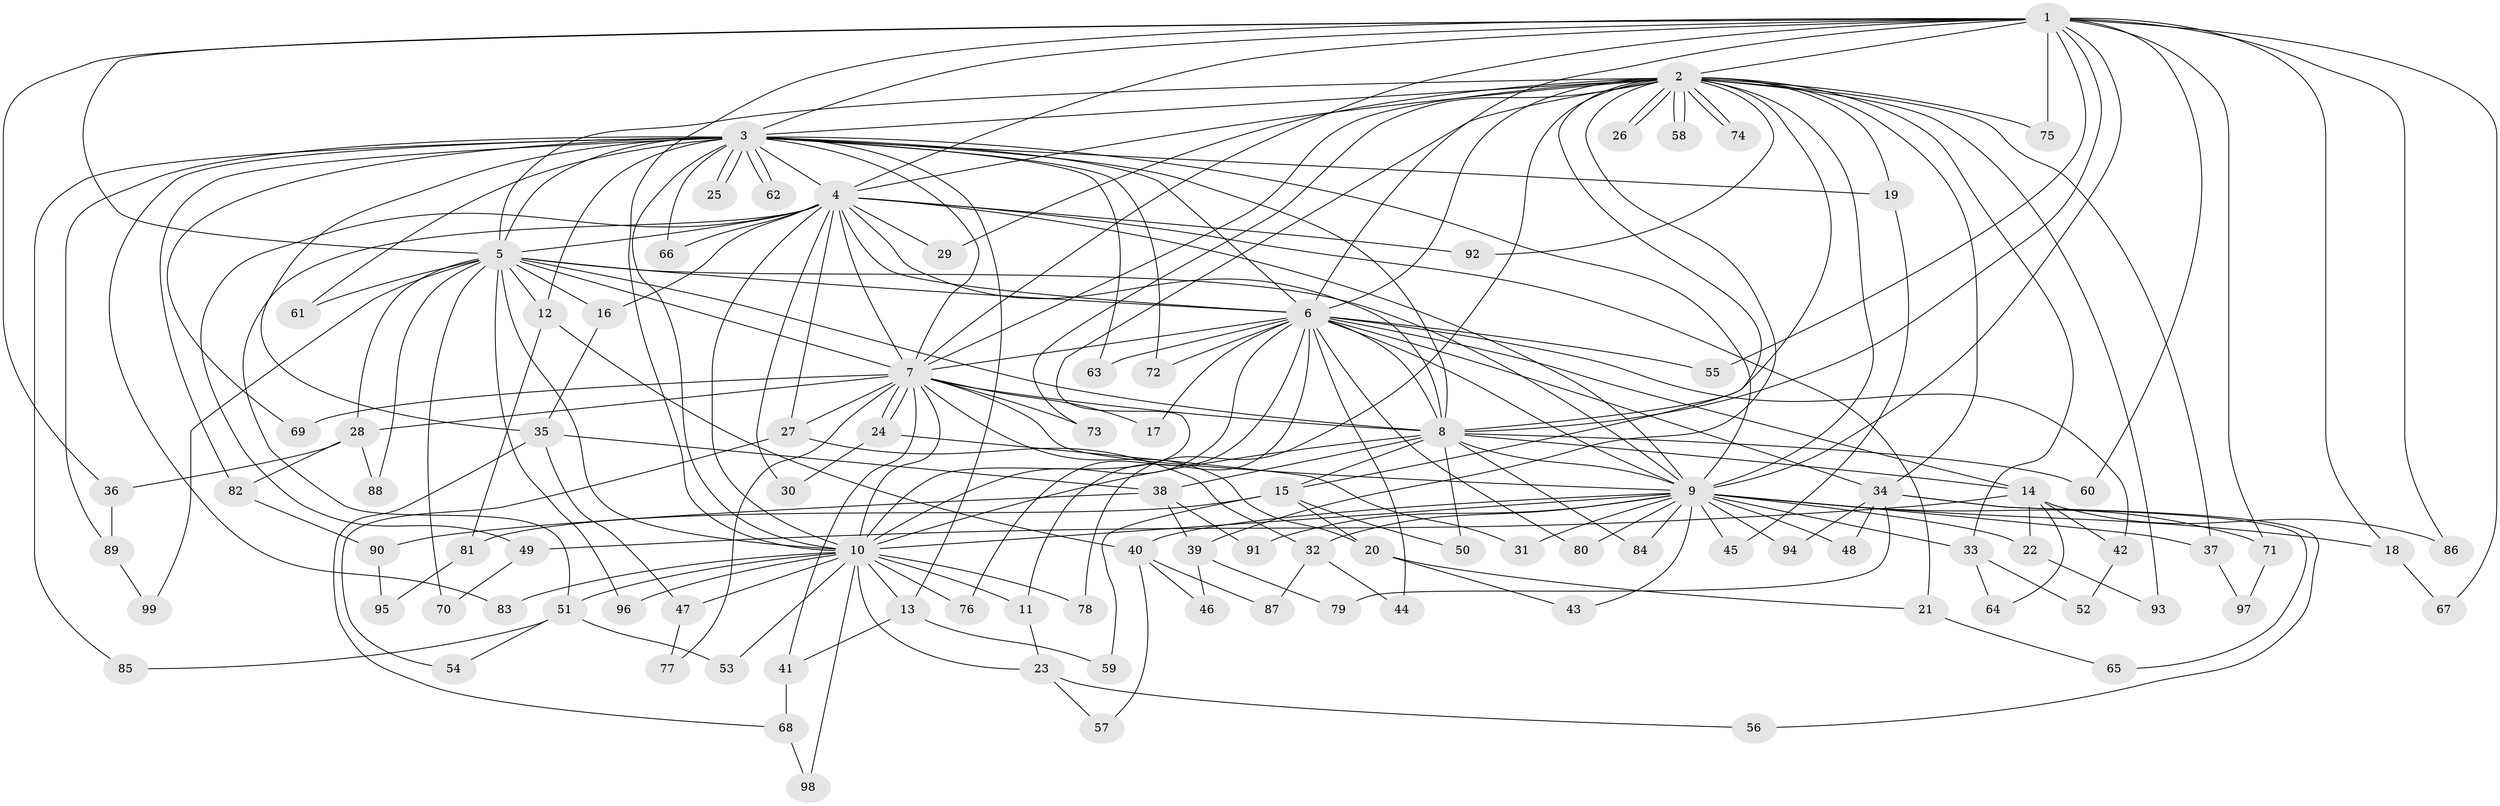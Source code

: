 // coarse degree distribution, {15: 0.013888888888888888, 24: 0.013888888888888888, 21: 0.013888888888888888, 28: 0.013888888888888888, 16: 0.013888888888888888, 18: 0.027777777777777776, 17: 0.013888888888888888, 12: 0.013888888888888888, 4: 0.125, 7: 0.027777777777777776, 8: 0.027777777777777776, 5: 0.013888888888888888, 2: 0.5, 3: 0.1527777777777778, 6: 0.013888888888888888, 1: 0.013888888888888888}
// Generated by graph-tools (version 1.1) at 2025/41/03/06/25 10:41:33]
// undirected, 99 vertices, 223 edges
graph export_dot {
graph [start="1"]
  node [color=gray90,style=filled];
  1;
  2;
  3;
  4;
  5;
  6;
  7;
  8;
  9;
  10;
  11;
  12;
  13;
  14;
  15;
  16;
  17;
  18;
  19;
  20;
  21;
  22;
  23;
  24;
  25;
  26;
  27;
  28;
  29;
  30;
  31;
  32;
  33;
  34;
  35;
  36;
  37;
  38;
  39;
  40;
  41;
  42;
  43;
  44;
  45;
  46;
  47;
  48;
  49;
  50;
  51;
  52;
  53;
  54;
  55;
  56;
  57;
  58;
  59;
  60;
  61;
  62;
  63;
  64;
  65;
  66;
  67;
  68;
  69;
  70;
  71;
  72;
  73;
  74;
  75;
  76;
  77;
  78;
  79;
  80;
  81;
  82;
  83;
  84;
  85;
  86;
  87;
  88;
  89;
  90;
  91;
  92;
  93;
  94;
  95;
  96;
  97;
  98;
  99;
  1 -- 2;
  1 -- 3;
  1 -- 4;
  1 -- 5;
  1 -- 6;
  1 -- 7;
  1 -- 8;
  1 -- 9;
  1 -- 10;
  1 -- 18;
  1 -- 36;
  1 -- 55;
  1 -- 60;
  1 -- 67;
  1 -- 71;
  1 -- 75;
  1 -- 86;
  2 -- 3;
  2 -- 4;
  2 -- 5;
  2 -- 6;
  2 -- 7;
  2 -- 8;
  2 -- 9;
  2 -- 10;
  2 -- 15;
  2 -- 19;
  2 -- 26;
  2 -- 26;
  2 -- 29;
  2 -- 33;
  2 -- 34;
  2 -- 37;
  2 -- 39;
  2 -- 58;
  2 -- 58;
  2 -- 73;
  2 -- 74;
  2 -- 74;
  2 -- 75;
  2 -- 78;
  2 -- 92;
  2 -- 93;
  3 -- 4;
  3 -- 5;
  3 -- 6;
  3 -- 7;
  3 -- 8;
  3 -- 9;
  3 -- 10;
  3 -- 12;
  3 -- 13;
  3 -- 19;
  3 -- 25;
  3 -- 25;
  3 -- 35;
  3 -- 61;
  3 -- 62;
  3 -- 62;
  3 -- 63;
  3 -- 66;
  3 -- 69;
  3 -- 72;
  3 -- 82;
  3 -- 83;
  3 -- 85;
  3 -- 89;
  4 -- 5;
  4 -- 6;
  4 -- 7;
  4 -- 8;
  4 -- 9;
  4 -- 10;
  4 -- 16;
  4 -- 21;
  4 -- 27;
  4 -- 29;
  4 -- 30;
  4 -- 49;
  4 -- 51;
  4 -- 66;
  4 -- 92;
  5 -- 6;
  5 -- 7;
  5 -- 8;
  5 -- 9;
  5 -- 10;
  5 -- 12;
  5 -- 16;
  5 -- 28;
  5 -- 61;
  5 -- 70;
  5 -- 88;
  5 -- 96;
  5 -- 99;
  6 -- 7;
  6 -- 8;
  6 -- 9;
  6 -- 10;
  6 -- 11;
  6 -- 14;
  6 -- 17;
  6 -- 34;
  6 -- 42;
  6 -- 44;
  6 -- 55;
  6 -- 63;
  6 -- 72;
  6 -- 76;
  6 -- 80;
  7 -- 8;
  7 -- 9;
  7 -- 10;
  7 -- 17;
  7 -- 20;
  7 -- 24;
  7 -- 24;
  7 -- 27;
  7 -- 28;
  7 -- 41;
  7 -- 69;
  7 -- 73;
  7 -- 77;
  8 -- 9;
  8 -- 10;
  8 -- 14;
  8 -- 15;
  8 -- 38;
  8 -- 50;
  8 -- 60;
  8 -- 84;
  9 -- 10;
  9 -- 18;
  9 -- 22;
  9 -- 31;
  9 -- 32;
  9 -- 33;
  9 -- 37;
  9 -- 40;
  9 -- 43;
  9 -- 45;
  9 -- 48;
  9 -- 71;
  9 -- 80;
  9 -- 84;
  9 -- 91;
  9 -- 94;
  10 -- 11;
  10 -- 13;
  10 -- 23;
  10 -- 47;
  10 -- 51;
  10 -- 53;
  10 -- 76;
  10 -- 78;
  10 -- 83;
  10 -- 96;
  10 -- 98;
  11 -- 23;
  12 -- 40;
  12 -- 81;
  13 -- 41;
  13 -- 59;
  14 -- 22;
  14 -- 42;
  14 -- 49;
  14 -- 64;
  14 -- 86;
  15 -- 20;
  15 -- 50;
  15 -- 59;
  15 -- 81;
  16 -- 35;
  18 -- 67;
  19 -- 45;
  20 -- 21;
  20 -- 43;
  21 -- 65;
  22 -- 93;
  23 -- 56;
  23 -- 57;
  24 -- 30;
  24 -- 31;
  27 -- 32;
  27 -- 54;
  28 -- 36;
  28 -- 82;
  28 -- 88;
  32 -- 44;
  32 -- 87;
  33 -- 52;
  33 -- 64;
  34 -- 48;
  34 -- 56;
  34 -- 65;
  34 -- 79;
  34 -- 94;
  35 -- 38;
  35 -- 47;
  35 -- 68;
  36 -- 89;
  37 -- 97;
  38 -- 39;
  38 -- 90;
  38 -- 91;
  39 -- 46;
  39 -- 79;
  40 -- 46;
  40 -- 57;
  40 -- 87;
  41 -- 68;
  42 -- 52;
  47 -- 77;
  49 -- 70;
  51 -- 53;
  51 -- 54;
  51 -- 85;
  68 -- 98;
  71 -- 97;
  81 -- 95;
  82 -- 90;
  89 -- 99;
  90 -- 95;
}
